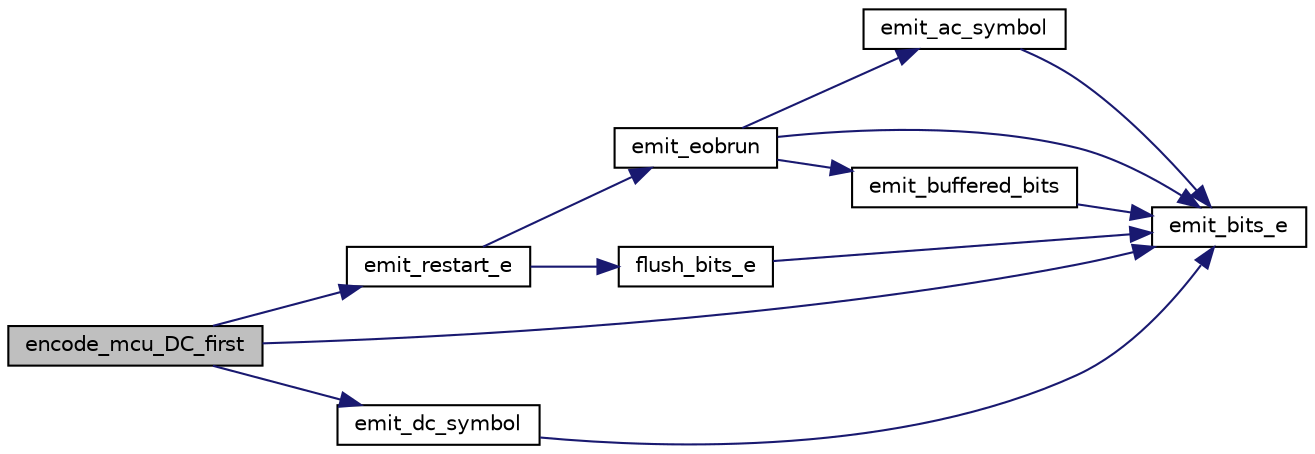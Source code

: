 digraph "encode_mcu_DC_first"
{
 // LATEX_PDF_SIZE
  bgcolor="transparent";
  edge [fontname="Helvetica",fontsize="10",labelfontname="Helvetica",labelfontsize="10"];
  node [fontname="Helvetica",fontsize="10",shape=record];
  rankdir="LR";
  Node145 [label="encode_mcu_DC_first",height=0.2,width=0.4,color="black", fillcolor="grey75", style="filled", fontcolor="black",tooltip=" "];
  Node145 -> Node146 [color="midnightblue",fontsize="10",style="solid"];
  Node146 [label="emit_restart_e",height=0.2,width=0.4,color="black",URL="$jchuff_8c.html#a7888c7247d6425c291c2045cf3b84413",tooltip=" "];
  Node146 -> Node147 [color="midnightblue",fontsize="10",style="solid"];
  Node147 [label="emit_eobrun",height=0.2,width=0.4,color="black",URL="$jchuff_8c.html#abc3f63e0a0443dabc0b9a520f8e50292",tooltip=" "];
  Node147 -> Node148 [color="midnightblue",fontsize="10",style="solid"];
  Node148 [label="emit_ac_symbol",height=0.2,width=0.4,color="black",URL="$jchuff_8c.html#a07823ab39ef8578973b1bd8e09384350",tooltip=" "];
  Node148 -> Node149 [color="midnightblue",fontsize="10",style="solid"];
  Node149 [label="emit_bits_e",height=0.2,width=0.4,color="black",URL="$jchuff_8c.html#a944ee3875180fbb90badf7c2be7f369d",tooltip=" "];
  Node147 -> Node149 [color="midnightblue",fontsize="10",style="solid"];
  Node147 -> Node150 [color="midnightblue",fontsize="10",style="solid"];
  Node150 [label="emit_buffered_bits",height=0.2,width=0.4,color="black",URL="$jchuff_8c.html#ab4ebe43b6d989c78ef8f216f31c03abf",tooltip=" "];
  Node150 -> Node149 [color="midnightblue",fontsize="10",style="solid"];
  Node146 -> Node151 [color="midnightblue",fontsize="10",style="solid"];
  Node151 [label="flush_bits_e",height=0.2,width=0.4,color="black",URL="$jchuff_8c.html#abdbb7e0ce2efb140d6616e2d75d81fa8",tooltip=" "];
  Node151 -> Node149 [color="midnightblue",fontsize="10",style="solid"];
  Node145 -> Node152 [color="midnightblue",fontsize="10",style="solid"];
  Node152 [label="emit_dc_symbol",height=0.2,width=0.4,color="black",URL="$jchuff_8c.html#aa484dfda1354fdf7945cf110dbf8e7ef",tooltip=" "];
  Node152 -> Node149 [color="midnightblue",fontsize="10",style="solid"];
  Node145 -> Node149 [color="midnightblue",fontsize="10",style="solid"];
}
